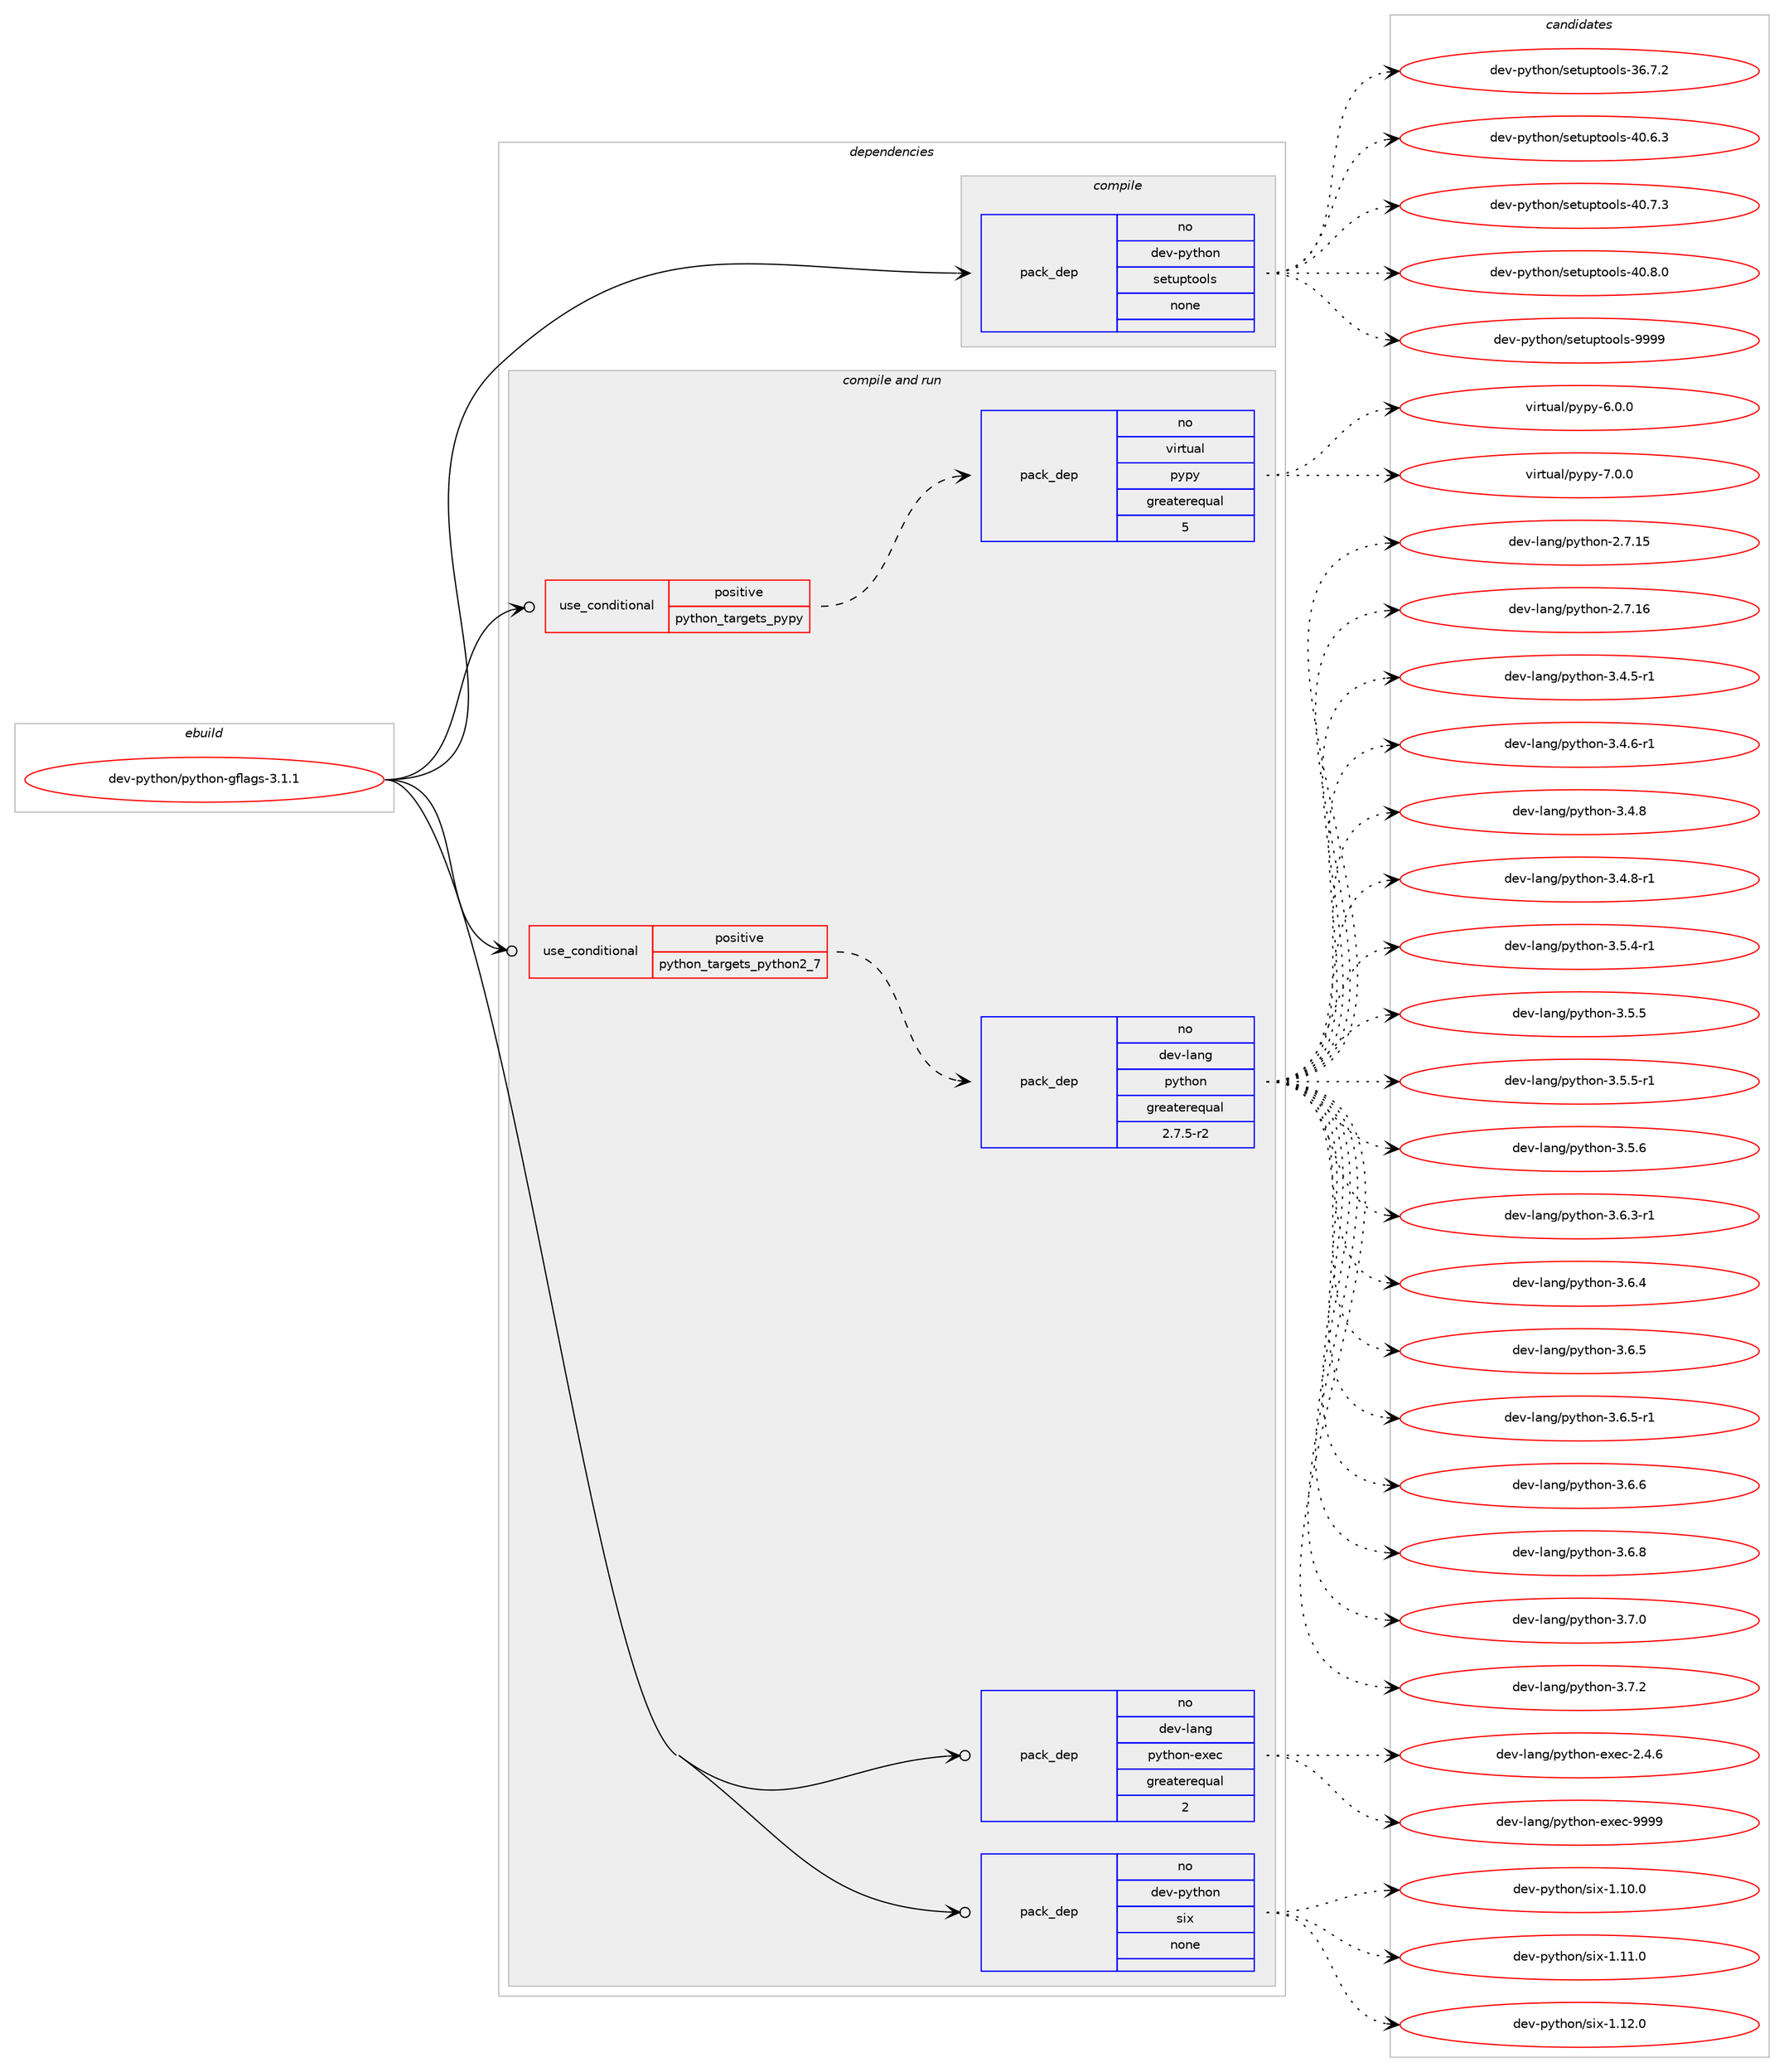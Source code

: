 digraph prolog {

# *************
# Graph options
# *************

newrank=true;
concentrate=true;
compound=true;
graph [rankdir=LR,fontname=Helvetica,fontsize=10,ranksep=1.5];#, ranksep=2.5, nodesep=0.2];
edge  [arrowhead=vee];
node  [fontname=Helvetica,fontsize=10];

# **********
# The ebuild
# **********

subgraph cluster_leftcol {
color=gray;
rank=same;
label=<<i>ebuild</i>>;
id [label="dev-python/python-gflags-3.1.1", color=red, width=4, href="../dev-python/python-gflags-3.1.1.svg"];
}

# ****************
# The dependencies
# ****************

subgraph cluster_midcol {
color=gray;
label=<<i>dependencies</i>>;
subgraph cluster_compile {
fillcolor="#eeeeee";
style=filled;
label=<<i>compile</i>>;
subgraph pack1028954 {
dependency1434982 [label=<<TABLE BORDER="0" CELLBORDER="1" CELLSPACING="0" CELLPADDING="4" WIDTH="220"><TR><TD ROWSPAN="6" CELLPADDING="30">pack_dep</TD></TR><TR><TD WIDTH="110">no</TD></TR><TR><TD>dev-python</TD></TR><TR><TD>setuptools</TD></TR><TR><TD>none</TD></TR><TR><TD></TD></TR></TABLE>>, shape=none, color=blue];
}
id:e -> dependency1434982:w [weight=20,style="solid",arrowhead="vee"];
}
subgraph cluster_compileandrun {
fillcolor="#eeeeee";
style=filled;
label=<<i>compile and run</i>>;
subgraph cond382675 {
dependency1434983 [label=<<TABLE BORDER="0" CELLBORDER="1" CELLSPACING="0" CELLPADDING="4"><TR><TD ROWSPAN="3" CELLPADDING="10">use_conditional</TD></TR><TR><TD>positive</TD></TR><TR><TD>python_targets_pypy</TD></TR></TABLE>>, shape=none, color=red];
subgraph pack1028955 {
dependency1434984 [label=<<TABLE BORDER="0" CELLBORDER="1" CELLSPACING="0" CELLPADDING="4" WIDTH="220"><TR><TD ROWSPAN="6" CELLPADDING="30">pack_dep</TD></TR><TR><TD WIDTH="110">no</TD></TR><TR><TD>virtual</TD></TR><TR><TD>pypy</TD></TR><TR><TD>greaterequal</TD></TR><TR><TD>5</TD></TR></TABLE>>, shape=none, color=blue];
}
dependency1434983:e -> dependency1434984:w [weight=20,style="dashed",arrowhead="vee"];
}
id:e -> dependency1434983:w [weight=20,style="solid",arrowhead="odotvee"];
subgraph cond382676 {
dependency1434985 [label=<<TABLE BORDER="0" CELLBORDER="1" CELLSPACING="0" CELLPADDING="4"><TR><TD ROWSPAN="3" CELLPADDING="10">use_conditional</TD></TR><TR><TD>positive</TD></TR><TR><TD>python_targets_python2_7</TD></TR></TABLE>>, shape=none, color=red];
subgraph pack1028956 {
dependency1434986 [label=<<TABLE BORDER="0" CELLBORDER="1" CELLSPACING="0" CELLPADDING="4" WIDTH="220"><TR><TD ROWSPAN="6" CELLPADDING="30">pack_dep</TD></TR><TR><TD WIDTH="110">no</TD></TR><TR><TD>dev-lang</TD></TR><TR><TD>python</TD></TR><TR><TD>greaterequal</TD></TR><TR><TD>2.7.5-r2</TD></TR></TABLE>>, shape=none, color=blue];
}
dependency1434985:e -> dependency1434986:w [weight=20,style="dashed",arrowhead="vee"];
}
id:e -> dependency1434985:w [weight=20,style="solid",arrowhead="odotvee"];
subgraph pack1028957 {
dependency1434987 [label=<<TABLE BORDER="0" CELLBORDER="1" CELLSPACING="0" CELLPADDING="4" WIDTH="220"><TR><TD ROWSPAN="6" CELLPADDING="30">pack_dep</TD></TR><TR><TD WIDTH="110">no</TD></TR><TR><TD>dev-lang</TD></TR><TR><TD>python-exec</TD></TR><TR><TD>greaterequal</TD></TR><TR><TD>2</TD></TR></TABLE>>, shape=none, color=blue];
}
id:e -> dependency1434987:w [weight=20,style="solid",arrowhead="odotvee"];
subgraph pack1028958 {
dependency1434988 [label=<<TABLE BORDER="0" CELLBORDER="1" CELLSPACING="0" CELLPADDING="4" WIDTH="220"><TR><TD ROWSPAN="6" CELLPADDING="30">pack_dep</TD></TR><TR><TD WIDTH="110">no</TD></TR><TR><TD>dev-python</TD></TR><TR><TD>six</TD></TR><TR><TD>none</TD></TR><TR><TD></TD></TR></TABLE>>, shape=none, color=blue];
}
id:e -> dependency1434988:w [weight=20,style="solid",arrowhead="odotvee"];
}
subgraph cluster_run {
fillcolor="#eeeeee";
style=filled;
label=<<i>run</i>>;
}
}

# **************
# The candidates
# **************

subgraph cluster_choices {
rank=same;
color=gray;
label=<<i>candidates</i>>;

subgraph choice1028954 {
color=black;
nodesep=1;
choice100101118451121211161041111104711510111611711211611111110811545515446554650 [label="dev-python/setuptools-36.7.2", color=red, width=4,href="../dev-python/setuptools-36.7.2.svg"];
choice100101118451121211161041111104711510111611711211611111110811545524846544651 [label="dev-python/setuptools-40.6.3", color=red, width=4,href="../dev-python/setuptools-40.6.3.svg"];
choice100101118451121211161041111104711510111611711211611111110811545524846554651 [label="dev-python/setuptools-40.7.3", color=red, width=4,href="../dev-python/setuptools-40.7.3.svg"];
choice100101118451121211161041111104711510111611711211611111110811545524846564648 [label="dev-python/setuptools-40.8.0", color=red, width=4,href="../dev-python/setuptools-40.8.0.svg"];
choice10010111845112121116104111110471151011161171121161111111081154557575757 [label="dev-python/setuptools-9999", color=red, width=4,href="../dev-python/setuptools-9999.svg"];
dependency1434982:e -> choice100101118451121211161041111104711510111611711211611111110811545515446554650:w [style=dotted,weight="100"];
dependency1434982:e -> choice100101118451121211161041111104711510111611711211611111110811545524846544651:w [style=dotted,weight="100"];
dependency1434982:e -> choice100101118451121211161041111104711510111611711211611111110811545524846554651:w [style=dotted,weight="100"];
dependency1434982:e -> choice100101118451121211161041111104711510111611711211611111110811545524846564648:w [style=dotted,weight="100"];
dependency1434982:e -> choice10010111845112121116104111110471151011161171121161111111081154557575757:w [style=dotted,weight="100"];
}
subgraph choice1028955 {
color=black;
nodesep=1;
choice1181051141161179710847112121112121455446484648 [label="virtual/pypy-6.0.0", color=red, width=4,href="../virtual/pypy-6.0.0.svg"];
choice1181051141161179710847112121112121455546484648 [label="virtual/pypy-7.0.0", color=red, width=4,href="../virtual/pypy-7.0.0.svg"];
dependency1434984:e -> choice1181051141161179710847112121112121455446484648:w [style=dotted,weight="100"];
dependency1434984:e -> choice1181051141161179710847112121112121455546484648:w [style=dotted,weight="100"];
}
subgraph choice1028956 {
color=black;
nodesep=1;
choice10010111845108971101034711212111610411111045504655464953 [label="dev-lang/python-2.7.15", color=red, width=4,href="../dev-lang/python-2.7.15.svg"];
choice10010111845108971101034711212111610411111045504655464954 [label="dev-lang/python-2.7.16", color=red, width=4,href="../dev-lang/python-2.7.16.svg"];
choice1001011184510897110103471121211161041111104551465246534511449 [label="dev-lang/python-3.4.5-r1", color=red, width=4,href="../dev-lang/python-3.4.5-r1.svg"];
choice1001011184510897110103471121211161041111104551465246544511449 [label="dev-lang/python-3.4.6-r1", color=red, width=4,href="../dev-lang/python-3.4.6-r1.svg"];
choice100101118451089711010347112121116104111110455146524656 [label="dev-lang/python-3.4.8", color=red, width=4,href="../dev-lang/python-3.4.8.svg"];
choice1001011184510897110103471121211161041111104551465246564511449 [label="dev-lang/python-3.4.8-r1", color=red, width=4,href="../dev-lang/python-3.4.8-r1.svg"];
choice1001011184510897110103471121211161041111104551465346524511449 [label="dev-lang/python-3.5.4-r1", color=red, width=4,href="../dev-lang/python-3.5.4-r1.svg"];
choice100101118451089711010347112121116104111110455146534653 [label="dev-lang/python-3.5.5", color=red, width=4,href="../dev-lang/python-3.5.5.svg"];
choice1001011184510897110103471121211161041111104551465346534511449 [label="dev-lang/python-3.5.5-r1", color=red, width=4,href="../dev-lang/python-3.5.5-r1.svg"];
choice100101118451089711010347112121116104111110455146534654 [label="dev-lang/python-3.5.6", color=red, width=4,href="../dev-lang/python-3.5.6.svg"];
choice1001011184510897110103471121211161041111104551465446514511449 [label="dev-lang/python-3.6.3-r1", color=red, width=4,href="../dev-lang/python-3.6.3-r1.svg"];
choice100101118451089711010347112121116104111110455146544652 [label="dev-lang/python-3.6.4", color=red, width=4,href="../dev-lang/python-3.6.4.svg"];
choice100101118451089711010347112121116104111110455146544653 [label="dev-lang/python-3.6.5", color=red, width=4,href="../dev-lang/python-3.6.5.svg"];
choice1001011184510897110103471121211161041111104551465446534511449 [label="dev-lang/python-3.6.5-r1", color=red, width=4,href="../dev-lang/python-3.6.5-r1.svg"];
choice100101118451089711010347112121116104111110455146544654 [label="dev-lang/python-3.6.6", color=red, width=4,href="../dev-lang/python-3.6.6.svg"];
choice100101118451089711010347112121116104111110455146544656 [label="dev-lang/python-3.6.8", color=red, width=4,href="../dev-lang/python-3.6.8.svg"];
choice100101118451089711010347112121116104111110455146554648 [label="dev-lang/python-3.7.0", color=red, width=4,href="../dev-lang/python-3.7.0.svg"];
choice100101118451089711010347112121116104111110455146554650 [label="dev-lang/python-3.7.2", color=red, width=4,href="../dev-lang/python-3.7.2.svg"];
dependency1434986:e -> choice10010111845108971101034711212111610411111045504655464953:w [style=dotted,weight="100"];
dependency1434986:e -> choice10010111845108971101034711212111610411111045504655464954:w [style=dotted,weight="100"];
dependency1434986:e -> choice1001011184510897110103471121211161041111104551465246534511449:w [style=dotted,weight="100"];
dependency1434986:e -> choice1001011184510897110103471121211161041111104551465246544511449:w [style=dotted,weight="100"];
dependency1434986:e -> choice100101118451089711010347112121116104111110455146524656:w [style=dotted,weight="100"];
dependency1434986:e -> choice1001011184510897110103471121211161041111104551465246564511449:w [style=dotted,weight="100"];
dependency1434986:e -> choice1001011184510897110103471121211161041111104551465346524511449:w [style=dotted,weight="100"];
dependency1434986:e -> choice100101118451089711010347112121116104111110455146534653:w [style=dotted,weight="100"];
dependency1434986:e -> choice1001011184510897110103471121211161041111104551465346534511449:w [style=dotted,weight="100"];
dependency1434986:e -> choice100101118451089711010347112121116104111110455146534654:w [style=dotted,weight="100"];
dependency1434986:e -> choice1001011184510897110103471121211161041111104551465446514511449:w [style=dotted,weight="100"];
dependency1434986:e -> choice100101118451089711010347112121116104111110455146544652:w [style=dotted,weight="100"];
dependency1434986:e -> choice100101118451089711010347112121116104111110455146544653:w [style=dotted,weight="100"];
dependency1434986:e -> choice1001011184510897110103471121211161041111104551465446534511449:w [style=dotted,weight="100"];
dependency1434986:e -> choice100101118451089711010347112121116104111110455146544654:w [style=dotted,weight="100"];
dependency1434986:e -> choice100101118451089711010347112121116104111110455146544656:w [style=dotted,weight="100"];
dependency1434986:e -> choice100101118451089711010347112121116104111110455146554648:w [style=dotted,weight="100"];
dependency1434986:e -> choice100101118451089711010347112121116104111110455146554650:w [style=dotted,weight="100"];
}
subgraph choice1028957 {
color=black;
nodesep=1;
choice1001011184510897110103471121211161041111104510112010199455046524654 [label="dev-lang/python-exec-2.4.6", color=red, width=4,href="../dev-lang/python-exec-2.4.6.svg"];
choice10010111845108971101034711212111610411111045101120101994557575757 [label="dev-lang/python-exec-9999", color=red, width=4,href="../dev-lang/python-exec-9999.svg"];
dependency1434987:e -> choice1001011184510897110103471121211161041111104510112010199455046524654:w [style=dotted,weight="100"];
dependency1434987:e -> choice10010111845108971101034711212111610411111045101120101994557575757:w [style=dotted,weight="100"];
}
subgraph choice1028958 {
color=black;
nodesep=1;
choice100101118451121211161041111104711510512045494649484648 [label="dev-python/six-1.10.0", color=red, width=4,href="../dev-python/six-1.10.0.svg"];
choice100101118451121211161041111104711510512045494649494648 [label="dev-python/six-1.11.0", color=red, width=4,href="../dev-python/six-1.11.0.svg"];
choice100101118451121211161041111104711510512045494649504648 [label="dev-python/six-1.12.0", color=red, width=4,href="../dev-python/six-1.12.0.svg"];
dependency1434988:e -> choice100101118451121211161041111104711510512045494649484648:w [style=dotted,weight="100"];
dependency1434988:e -> choice100101118451121211161041111104711510512045494649494648:w [style=dotted,weight="100"];
dependency1434988:e -> choice100101118451121211161041111104711510512045494649504648:w [style=dotted,weight="100"];
}
}

}
